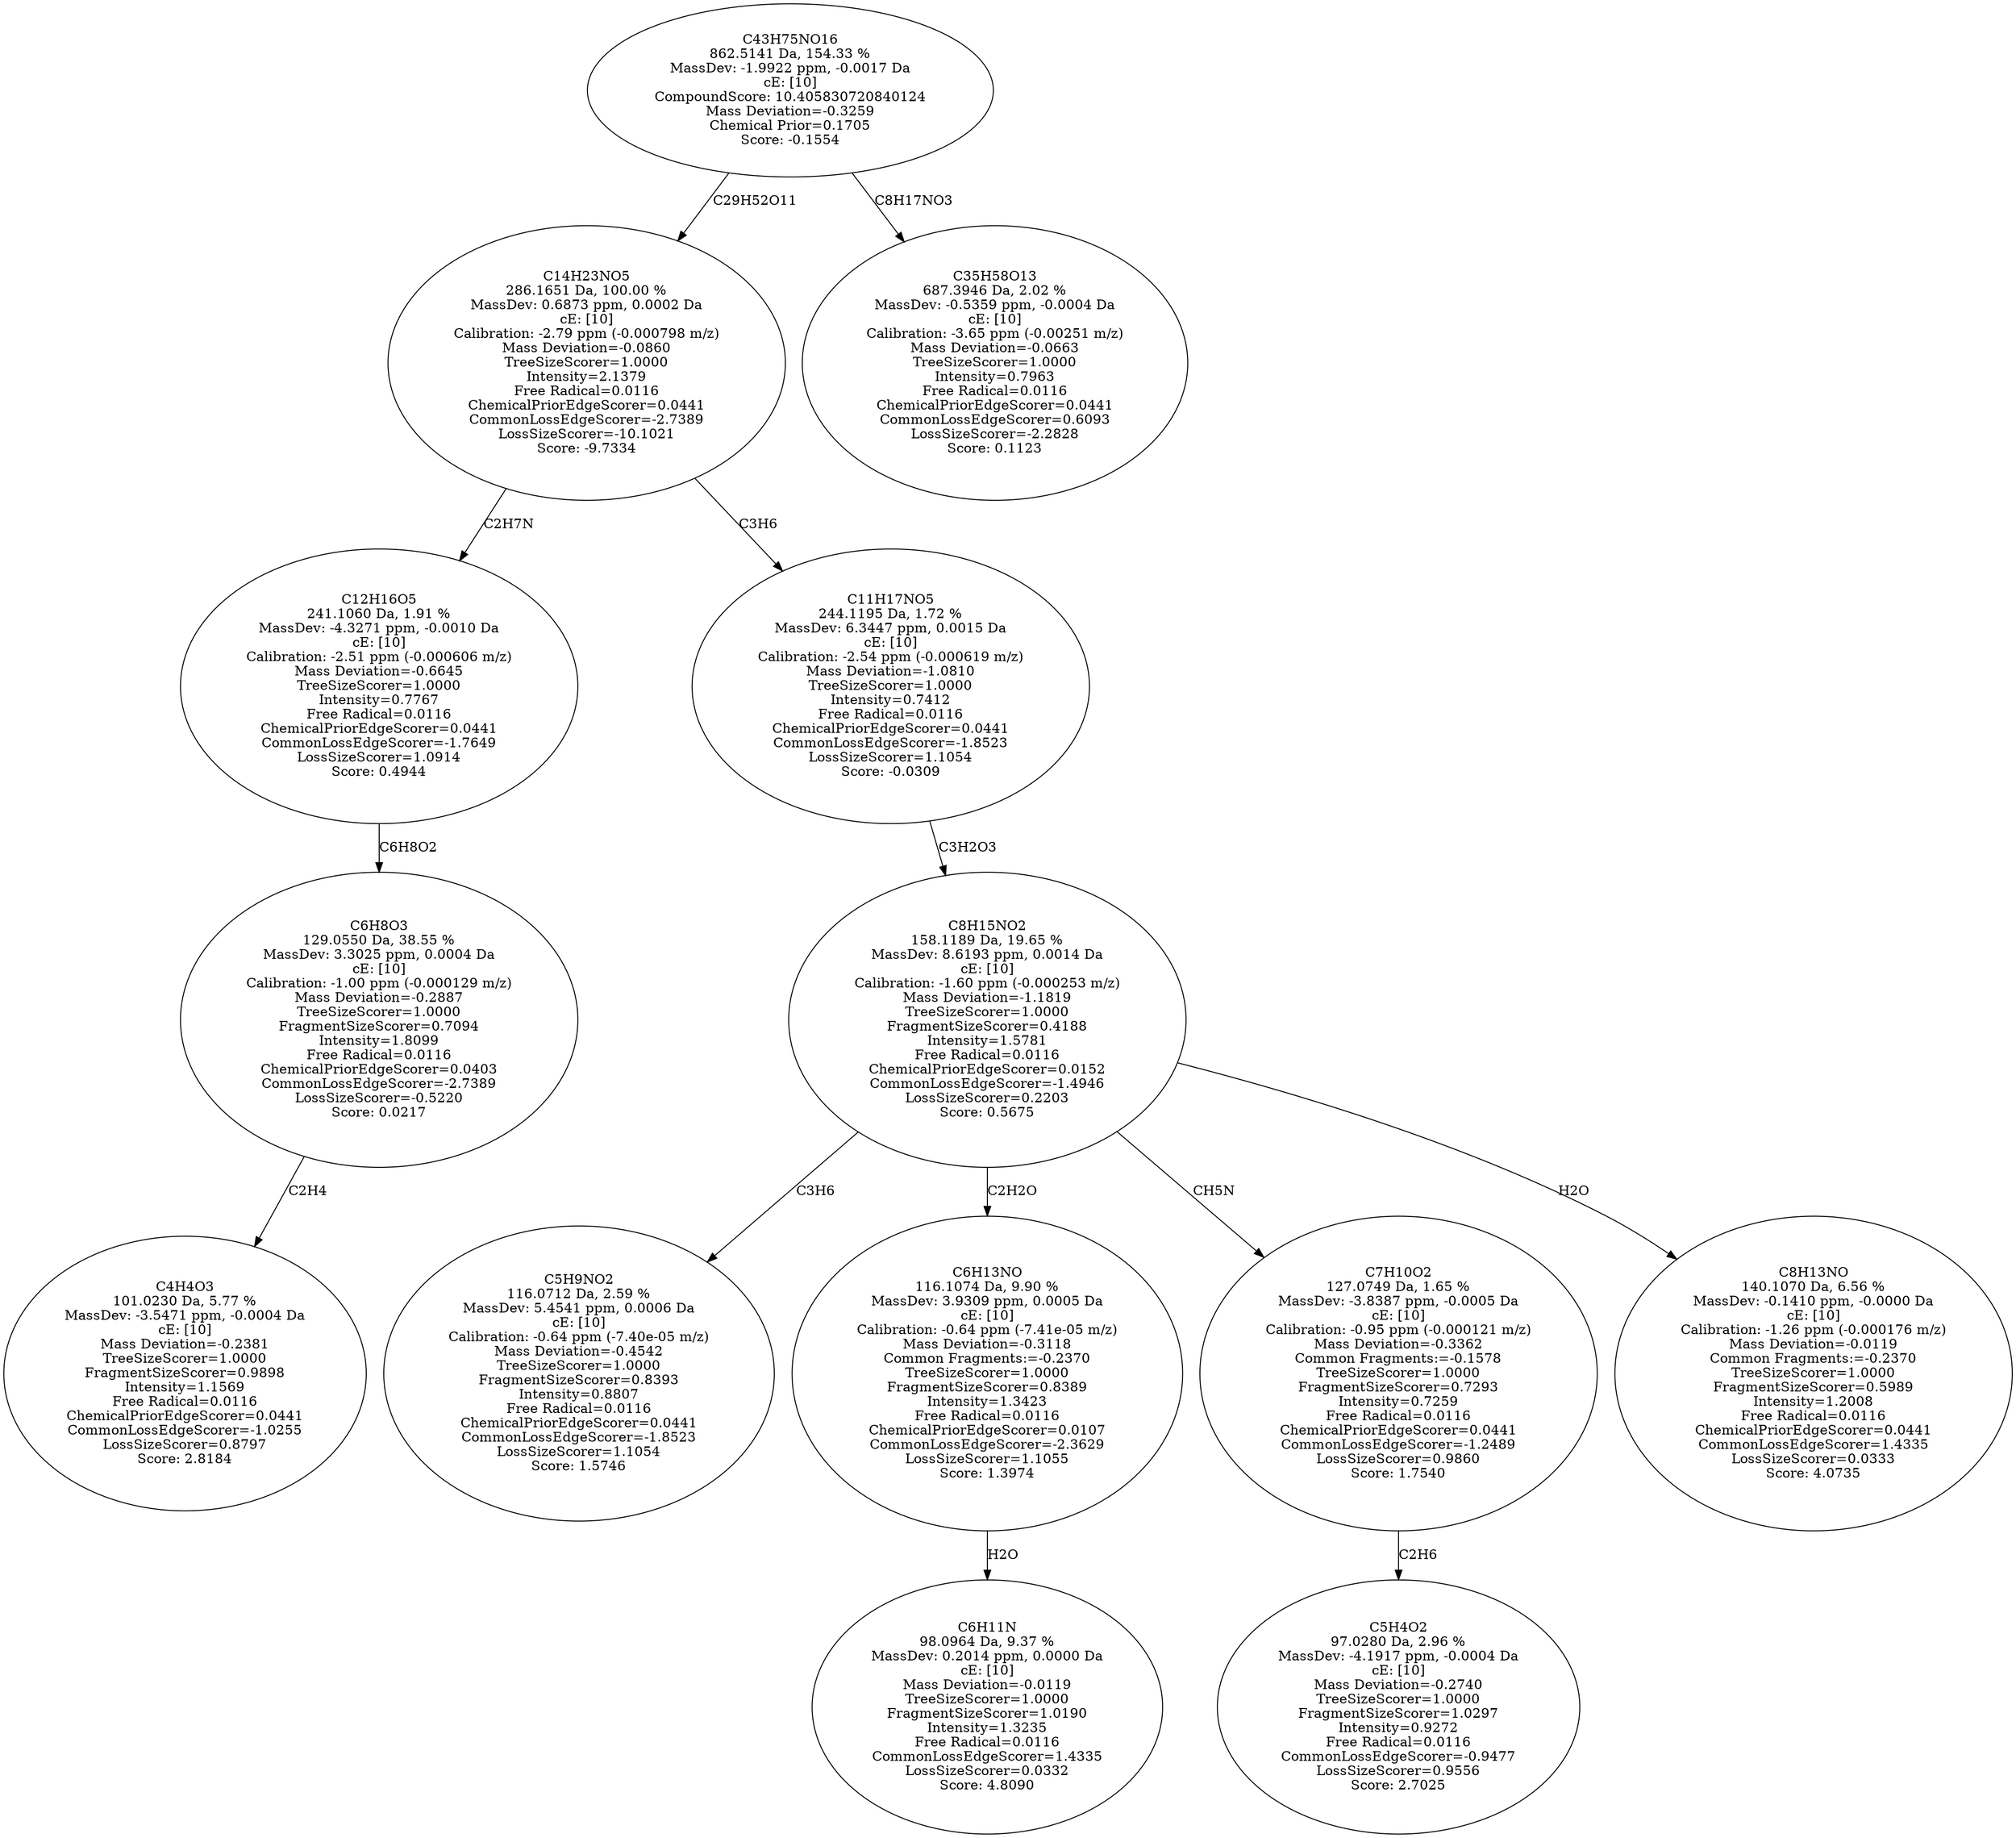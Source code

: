 strict digraph {
v1 [label="C4H4O3\n101.0230 Da, 5.77 %\nMassDev: -3.5471 ppm, -0.0004 Da\ncE: [10]\nMass Deviation=-0.2381\nTreeSizeScorer=1.0000\nFragmentSizeScorer=0.9898\nIntensity=1.1569\nFree Radical=0.0116\nChemicalPriorEdgeScorer=0.0441\nCommonLossEdgeScorer=-1.0255\nLossSizeScorer=0.8797\nScore: 2.8184"];
v2 [label="C6H8O3\n129.0550 Da, 38.55 %\nMassDev: 3.3025 ppm, 0.0004 Da\ncE: [10]\nCalibration: -1.00 ppm (-0.000129 m/z)\nMass Deviation=-0.2887\nTreeSizeScorer=1.0000\nFragmentSizeScorer=0.7094\nIntensity=1.8099\nFree Radical=0.0116\nChemicalPriorEdgeScorer=0.0403\nCommonLossEdgeScorer=-2.7389\nLossSizeScorer=-0.5220\nScore: 0.0217"];
v3 [label="C12H16O5\n241.1060 Da, 1.91 %\nMassDev: -4.3271 ppm, -0.0010 Da\ncE: [10]\nCalibration: -2.51 ppm (-0.000606 m/z)\nMass Deviation=-0.6645\nTreeSizeScorer=1.0000\nIntensity=0.7767\nFree Radical=0.0116\nChemicalPriorEdgeScorer=0.0441\nCommonLossEdgeScorer=-1.7649\nLossSizeScorer=1.0914\nScore: 0.4944"];
v4 [label="C5H9NO2\n116.0712 Da, 2.59 %\nMassDev: 5.4541 ppm, 0.0006 Da\ncE: [10]\nCalibration: -0.64 ppm (-7.40e-05 m/z)\nMass Deviation=-0.4542\nTreeSizeScorer=1.0000\nFragmentSizeScorer=0.8393\nIntensity=0.8807\nFree Radical=0.0116\nChemicalPriorEdgeScorer=0.0441\nCommonLossEdgeScorer=-1.8523\nLossSizeScorer=1.1054\nScore: 1.5746"];
v5 [label="C6H11N\n98.0964 Da, 9.37 %\nMassDev: 0.2014 ppm, 0.0000 Da\ncE: [10]\nMass Deviation=-0.0119\nTreeSizeScorer=1.0000\nFragmentSizeScorer=1.0190\nIntensity=1.3235\nFree Radical=0.0116\nCommonLossEdgeScorer=1.4335\nLossSizeScorer=0.0332\nScore: 4.8090"];
v6 [label="C6H13NO\n116.1074 Da, 9.90 %\nMassDev: 3.9309 ppm, 0.0005 Da\ncE: [10]\nCalibration: -0.64 ppm (-7.41e-05 m/z)\nMass Deviation=-0.3118\nCommon Fragments:=-0.2370\nTreeSizeScorer=1.0000\nFragmentSizeScorer=0.8389\nIntensity=1.3423\nFree Radical=0.0116\nChemicalPriorEdgeScorer=0.0107\nCommonLossEdgeScorer=-2.3629\nLossSizeScorer=1.1055\nScore: 1.3974"];
v7 [label="C5H4O2\n97.0280 Da, 2.96 %\nMassDev: -4.1917 ppm, -0.0004 Da\ncE: [10]\nMass Deviation=-0.2740\nTreeSizeScorer=1.0000\nFragmentSizeScorer=1.0297\nIntensity=0.9272\nFree Radical=0.0116\nCommonLossEdgeScorer=-0.9477\nLossSizeScorer=0.9556\nScore: 2.7025"];
v8 [label="C7H10O2\n127.0749 Da, 1.65 %\nMassDev: -3.8387 ppm, -0.0005 Da\ncE: [10]\nCalibration: -0.95 ppm (-0.000121 m/z)\nMass Deviation=-0.3362\nCommon Fragments:=-0.1578\nTreeSizeScorer=1.0000\nFragmentSizeScorer=0.7293\nIntensity=0.7259\nFree Radical=0.0116\nChemicalPriorEdgeScorer=0.0441\nCommonLossEdgeScorer=-1.2489\nLossSizeScorer=0.9860\nScore: 1.7540"];
v9 [label="C8H13NO\n140.1070 Da, 6.56 %\nMassDev: -0.1410 ppm, -0.0000 Da\ncE: [10]\nCalibration: -1.26 ppm (-0.000176 m/z)\nMass Deviation=-0.0119\nCommon Fragments:=-0.2370\nTreeSizeScorer=1.0000\nFragmentSizeScorer=0.5989\nIntensity=1.2008\nFree Radical=0.0116\nChemicalPriorEdgeScorer=0.0441\nCommonLossEdgeScorer=1.4335\nLossSizeScorer=0.0333\nScore: 4.0735"];
v10 [label="C8H15NO2\n158.1189 Da, 19.65 %\nMassDev: 8.6193 ppm, 0.0014 Da\ncE: [10]\nCalibration: -1.60 ppm (-0.000253 m/z)\nMass Deviation=-1.1819\nTreeSizeScorer=1.0000\nFragmentSizeScorer=0.4188\nIntensity=1.5781\nFree Radical=0.0116\nChemicalPriorEdgeScorer=0.0152\nCommonLossEdgeScorer=-1.4946\nLossSizeScorer=0.2203\nScore: 0.5675"];
v11 [label="C11H17NO5\n244.1195 Da, 1.72 %\nMassDev: 6.3447 ppm, 0.0015 Da\ncE: [10]\nCalibration: -2.54 ppm (-0.000619 m/z)\nMass Deviation=-1.0810\nTreeSizeScorer=1.0000\nIntensity=0.7412\nFree Radical=0.0116\nChemicalPriorEdgeScorer=0.0441\nCommonLossEdgeScorer=-1.8523\nLossSizeScorer=1.1054\nScore: -0.0309"];
v12 [label="C14H23NO5\n286.1651 Da, 100.00 %\nMassDev: 0.6873 ppm, 0.0002 Da\ncE: [10]\nCalibration: -2.79 ppm (-0.000798 m/z)\nMass Deviation=-0.0860\nTreeSizeScorer=1.0000\nIntensity=2.1379\nFree Radical=0.0116\nChemicalPriorEdgeScorer=0.0441\nCommonLossEdgeScorer=-2.7389\nLossSizeScorer=-10.1021\nScore: -9.7334"];
v13 [label="C35H58O13\n687.3946 Da, 2.02 %\nMassDev: -0.5359 ppm, -0.0004 Da\ncE: [10]\nCalibration: -3.65 ppm (-0.00251 m/z)\nMass Deviation=-0.0663\nTreeSizeScorer=1.0000\nIntensity=0.7963\nFree Radical=0.0116\nChemicalPriorEdgeScorer=0.0441\nCommonLossEdgeScorer=0.6093\nLossSizeScorer=-2.2828\nScore: 0.1123"];
v14 [label="C43H75NO16\n862.5141 Da, 154.33 %\nMassDev: -1.9922 ppm, -0.0017 Da\ncE: [10]\nCompoundScore: 10.405830720840124\nMass Deviation=-0.3259\nChemical Prior=0.1705\nScore: -0.1554"];
v2 -> v1 [label="C2H4"];
v3 -> v2 [label="C6H8O2"];
v12 -> v3 [label="C2H7N"];
v10 -> v4 [label="C3H6"];
v6 -> v5 [label="H2O"];
v10 -> v6 [label="C2H2O"];
v8 -> v7 [label="C2H6"];
v10 -> v8 [label="CH5N"];
v10 -> v9 [label="H2O"];
v11 -> v10 [label="C3H2O3"];
v12 -> v11 [label="C3H6"];
v14 -> v12 [label="C29H52O11"];
v14 -> v13 [label="C8H17NO3"];
}